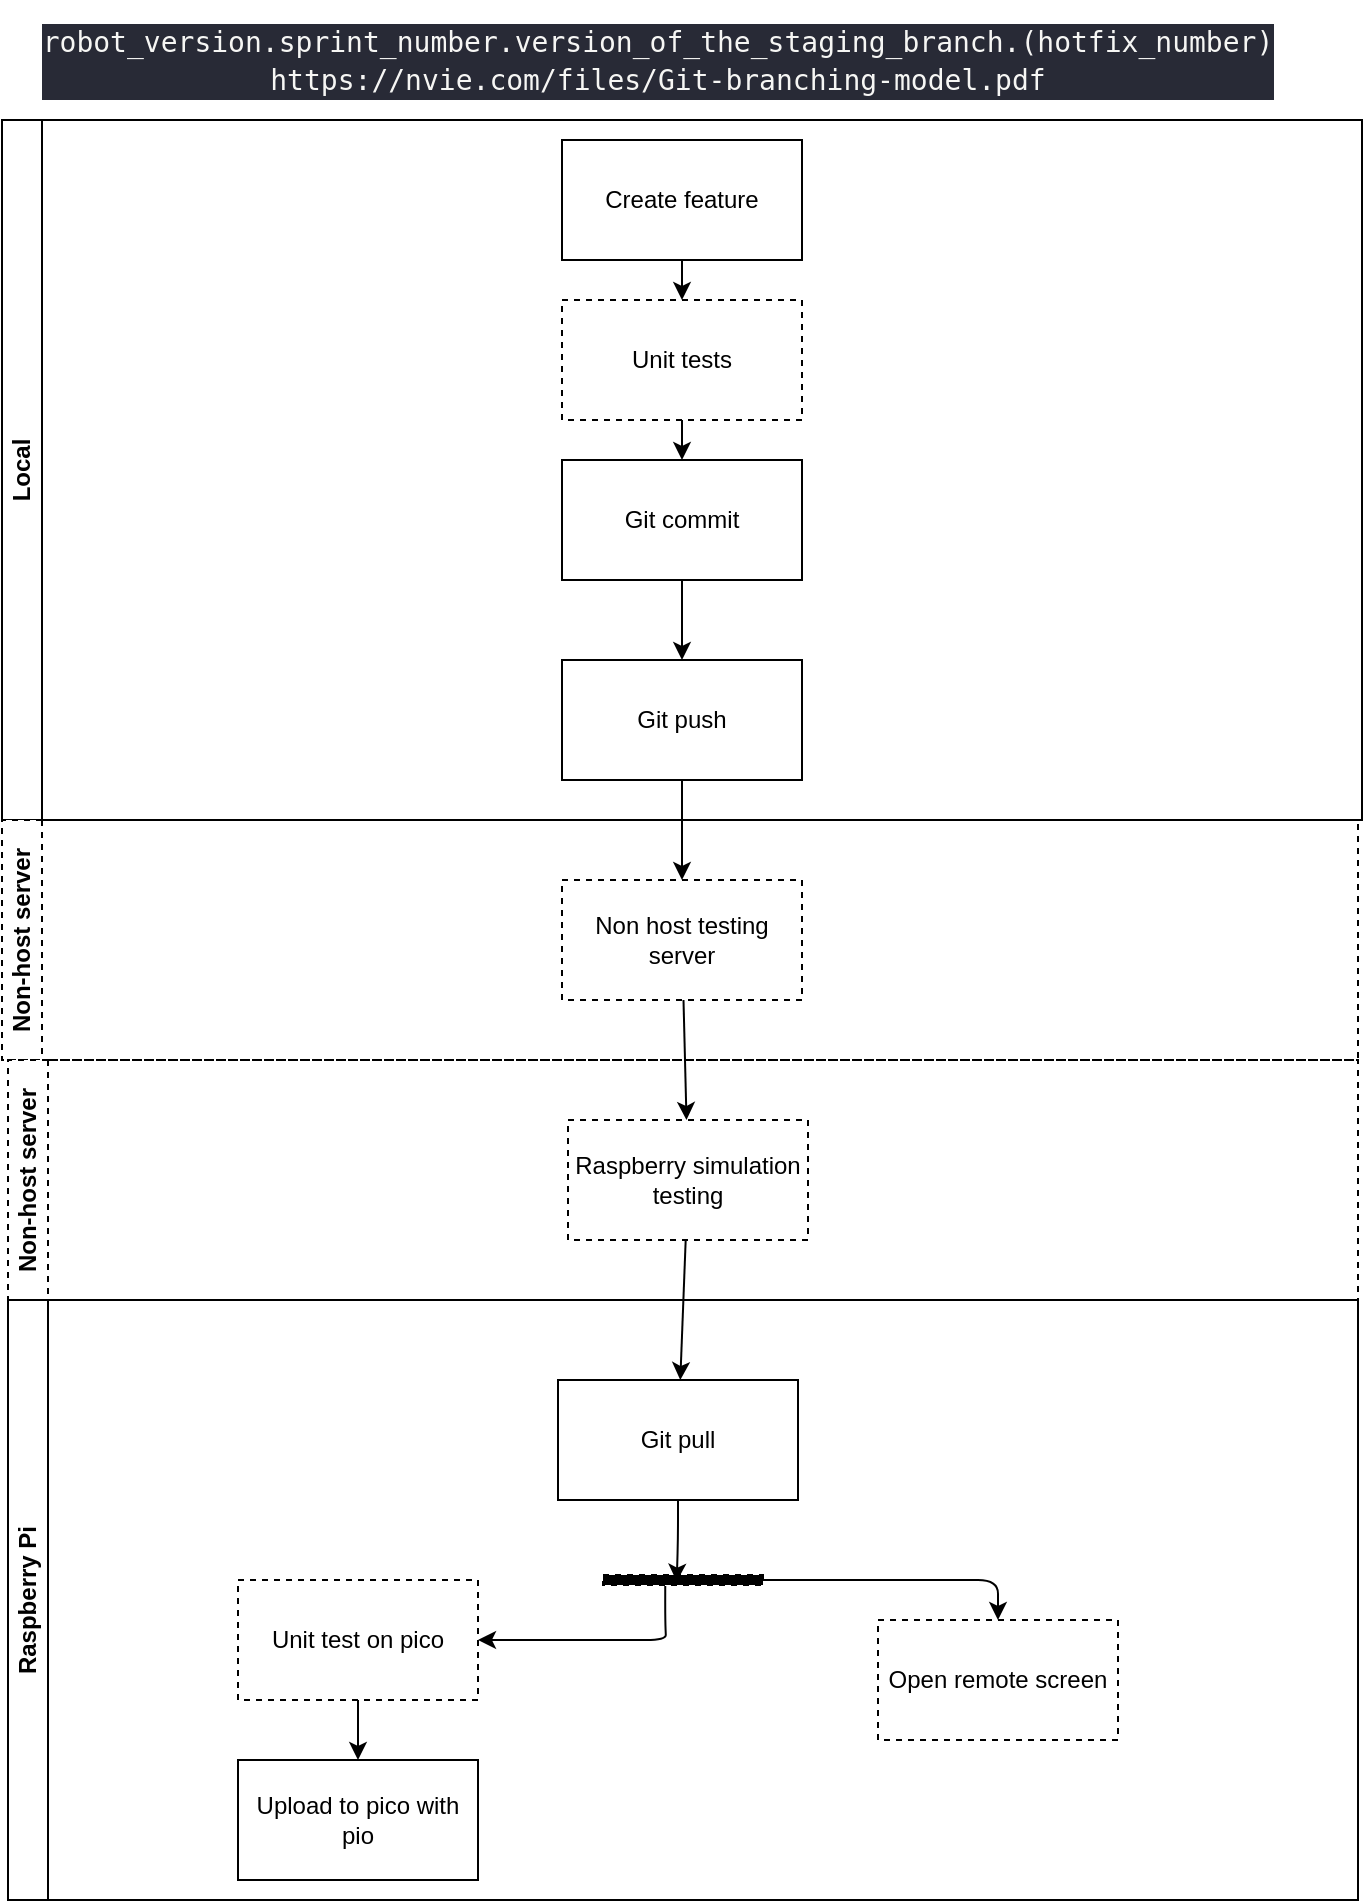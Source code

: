 <mxfile>
    <diagram id="X1_2vlRNtycekf4zp6Dd" name="Page-1">
        <mxGraphModel dx="1066" dy="638" grid="1" gridSize="10" guides="1" tooltips="1" connect="1" arrows="1" fold="1" page="1" pageScale="1" pageWidth="850" pageHeight="1100" math="0" shadow="0">
            <root>
                <mxCell id="0"/>
                <mxCell id="1" parent="0"/>
                <mxCell id="2" value="&lt;div style=&quot;color: rgb(246, 246, 244); background-color: rgb(40, 42, 54); font-family: &amp;quot;Droid Sans Mono&amp;quot;, &amp;quot;monospace&amp;quot;, monospace; font-size: 14px; line-height: 19px;&quot;&gt;&lt;div&gt;robot_version.sprint_number.version_of_the_staging_branch.(hotfix_number)&lt;/div&gt;&lt;div&gt;https://nvie.com/files/Git-branching-model.pdf&lt;/div&gt;&lt;/div&gt;" style="text;html=1;strokeColor=none;fillColor=none;align=center;verticalAlign=middle;whiteSpace=wrap;rounded=0;" parent="1" vertex="1">
                    <mxGeometry x="90" y="70" width="640" height="60" as="geometry"/>
                </mxCell>
                <mxCell id="9" value="Local" style="swimlane;startSize=20;horizontal=0;html=1;whiteSpace=wrap;" parent="1" vertex="1">
                    <mxGeometry x="82" y="130" width="680" height="350" as="geometry">
                        <mxRectangle x="60" y="280" width="40" height="60" as="alternateBounds"/>
                    </mxGeometry>
                </mxCell>
                <mxCell id="16" style="edgeStyle=none;html=1;" parent="9" source="10" target="15" edge="1">
                    <mxGeometry relative="1" as="geometry"/>
                </mxCell>
                <mxCell id="10" value="Create feature" style="rounded=0;whiteSpace=wrap;html=1;" parent="9" vertex="1">
                    <mxGeometry x="280" y="10" width="120" height="60" as="geometry"/>
                </mxCell>
                <mxCell id="23" style="edgeStyle=none;html=1;" parent="9" source="15" target="22" edge="1">
                    <mxGeometry relative="1" as="geometry"/>
                </mxCell>
                <mxCell id="15" value="Unit tests" style="rounded=0;whiteSpace=wrap;html=1;dashed=1;" parent="9" vertex="1">
                    <mxGeometry x="280" y="90" width="120" height="60" as="geometry"/>
                </mxCell>
                <mxCell id="27" style="edgeStyle=none;html=1;" parent="9" source="22" target="25" edge="1">
                    <mxGeometry relative="1" as="geometry"/>
                </mxCell>
                <mxCell id="22" value="Git commit" style="rounded=0;whiteSpace=wrap;html=1;" parent="9" vertex="1">
                    <mxGeometry x="280" y="170" width="120" height="60" as="geometry"/>
                </mxCell>
                <mxCell id="25" value="Git push" style="rounded=0;whiteSpace=wrap;html=1;" parent="9" vertex="1">
                    <mxGeometry x="280" y="270" width="120" height="60" as="geometry"/>
                </mxCell>
                <mxCell id="6" value="Non-host server" style="swimlane;startSize=20;horizontal=0;html=1;whiteSpace=wrap;dashed=1;" parent="1" vertex="1">
                    <mxGeometry x="82" y="480" width="678" height="120" as="geometry"/>
                </mxCell>
                <mxCell id="3" value="Non host testing server" style="rounded=0;whiteSpace=wrap;html=1;dashed=1;" parent="6" vertex="1">
                    <mxGeometry x="280" y="30" width="120" height="60" as="geometry"/>
                </mxCell>
                <mxCell id="7" value="Non-host server" style="swimlane;startSize=20;horizontal=0;html=1;whiteSpace=wrap;dashed=1;" parent="1" vertex="1">
                    <mxGeometry x="85" y="600" width="675" height="120" as="geometry"/>
                </mxCell>
                <mxCell id="4" value="Raspberry simulation testing" style="rounded=0;whiteSpace=wrap;html=1;dashed=1;" parent="7" vertex="1">
                    <mxGeometry x="280" y="30" width="120" height="60" as="geometry"/>
                </mxCell>
                <mxCell id="11" value="Raspberry Pi" style="swimlane;startSize=20;horizontal=0;html=1;whiteSpace=wrap;" parent="1" vertex="1">
                    <mxGeometry x="85" y="720" width="675" height="300" as="geometry"/>
                </mxCell>
                <mxCell id="21" style="edgeStyle=orthogonalEdgeStyle;html=1;entryX=0.661;entryY=0.539;entryDx=0;entryDy=0;entryPerimeter=0;" parent="11" source="12" target="31" edge="1">
                    <mxGeometry relative="1" as="geometry">
                        <mxPoint x="340" y="120" as="targetPoint"/>
                    </mxGeometry>
                </mxCell>
                <mxCell id="12" value="Git pull" style="rounded=0;whiteSpace=wrap;html=1;" parent="11" vertex="1">
                    <mxGeometry x="275" y="40" width="120" height="60" as="geometry"/>
                </mxCell>
                <mxCell id="17" value="Upload to pico with pio" style="rounded=0;whiteSpace=wrap;html=1;" parent="11" vertex="1">
                    <mxGeometry x="115" y="230" width="120" height="60" as="geometry"/>
                </mxCell>
                <mxCell id="30" style="edgeStyle=none;html=1;" parent="11" source="29" target="17" edge="1">
                    <mxGeometry relative="1" as="geometry"/>
                </mxCell>
                <mxCell id="29" value="Unit test on pico" style="rounded=0;whiteSpace=wrap;html=1;dashed=1;" parent="11" vertex="1">
                    <mxGeometry x="115" y="140" width="120" height="60" as="geometry"/>
                </mxCell>
                <mxCell id="40" style="edgeStyle=orthogonalEdgeStyle;html=1;exitX=1.096;exitY=0.611;exitDx=0;exitDy=0;exitPerimeter=0;" parent="11" source="31" target="29" edge="1">
                    <mxGeometry relative="1" as="geometry">
                        <mxPoint x="335" y="160" as="sourcePoint"/>
                        <Array as="points">
                            <mxPoint x="329" y="160"/>
                            <mxPoint x="329" y="170"/>
                        </Array>
                    </mxGeometry>
                </mxCell>
                <mxCell id="41" style="edgeStyle=orthogonalEdgeStyle;html=1;" parent="11" source="31" target="39" edge="1">
                    <mxGeometry relative="1" as="geometry"/>
                </mxCell>
                <mxCell id="31" value="" style="html=1;points=[];perimeter=orthogonalPerimeter;fillColor=strokeColor;dashed=1;rotation=90;" parent="11" vertex="1">
                    <mxGeometry x="335" y="100" width="5" height="80" as="geometry"/>
                </mxCell>
                <mxCell id="39" value="Open remote screen" style="rounded=0;whiteSpace=wrap;html=1;dashed=1;" parent="11" vertex="1">
                    <mxGeometry x="435" y="160" width="120" height="60" as="geometry"/>
                </mxCell>
                <mxCell id="19" style="edgeStyle=none;html=1;" parent="1" source="3" target="4" edge="1">
                    <mxGeometry relative="1" as="geometry"/>
                </mxCell>
                <mxCell id="20" style="edgeStyle=none;html=1;" parent="1" source="4" target="12" edge="1">
                    <mxGeometry relative="1" as="geometry"/>
                </mxCell>
                <mxCell id="28" style="edgeStyle=none;html=1;" parent="1" source="25" target="3" edge="1">
                    <mxGeometry relative="1" as="geometry"/>
                </mxCell>
            </root>
        </mxGraphModel>
    </diagram>
</mxfile>